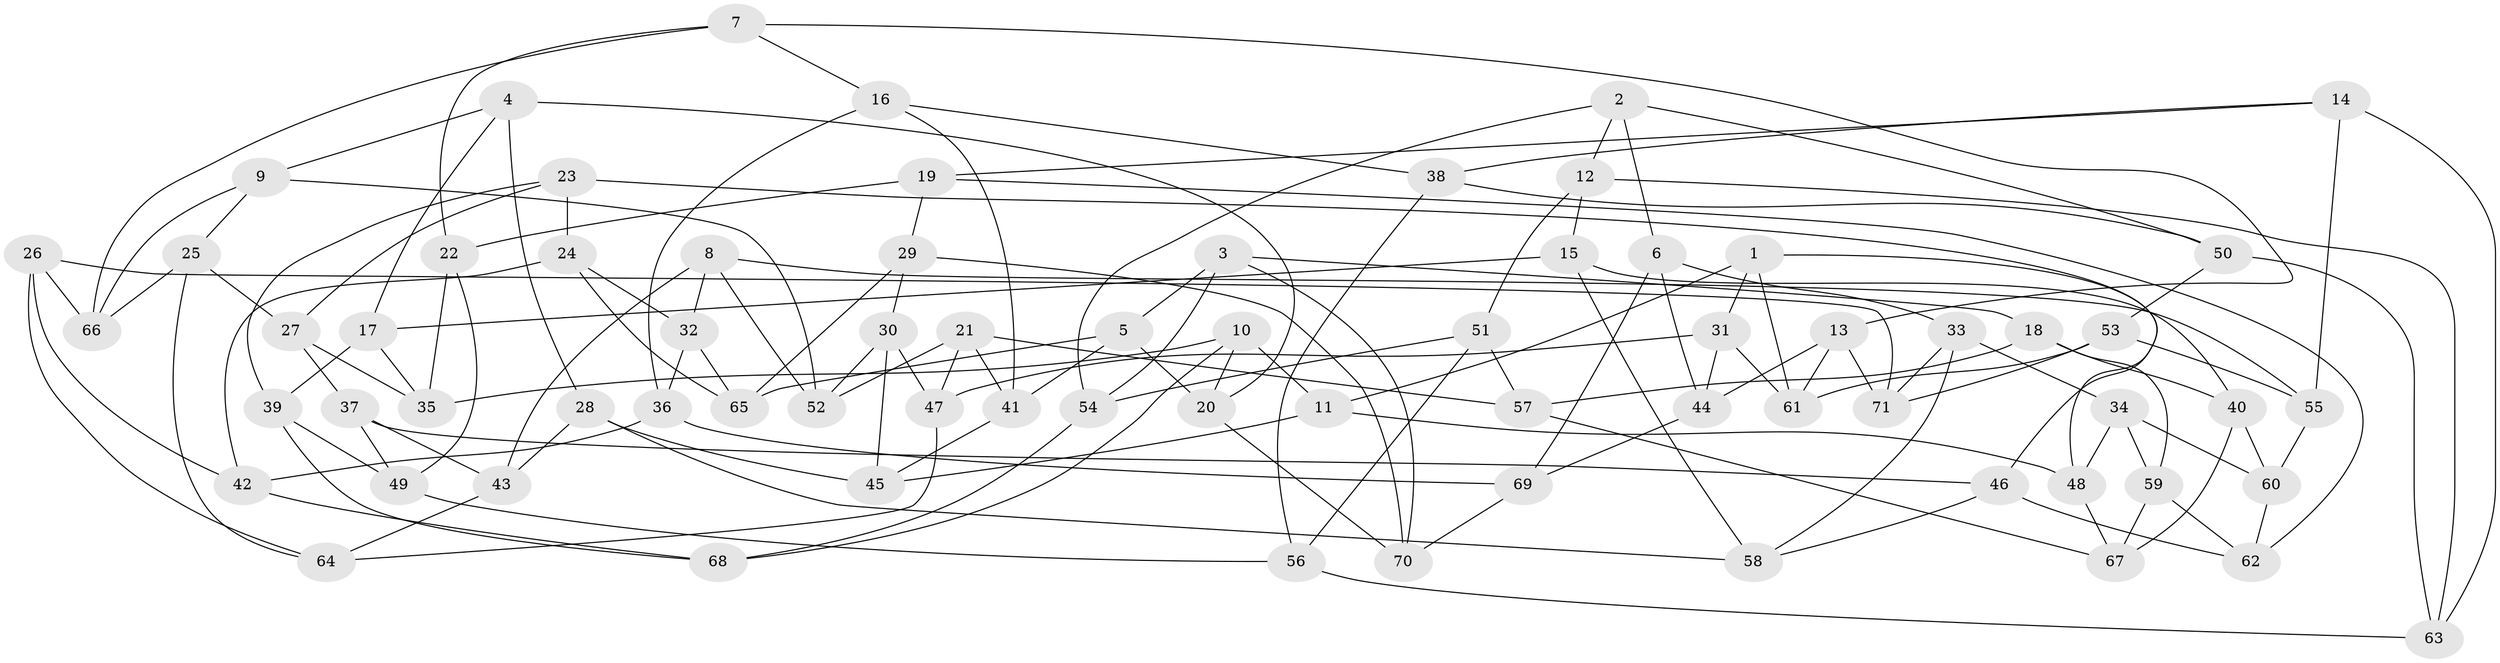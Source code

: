 // coarse degree distribution, {5: 0.2857142857142857, 6: 0.38095238095238093, 4: 0.2857142857142857, 3: 0.047619047619047616}
// Generated by graph-tools (version 1.1) at 2025/52/02/27/25 19:52:32]
// undirected, 71 vertices, 142 edges
graph export_dot {
graph [start="1"]
  node [color=gray90,style=filled];
  1;
  2;
  3;
  4;
  5;
  6;
  7;
  8;
  9;
  10;
  11;
  12;
  13;
  14;
  15;
  16;
  17;
  18;
  19;
  20;
  21;
  22;
  23;
  24;
  25;
  26;
  27;
  28;
  29;
  30;
  31;
  32;
  33;
  34;
  35;
  36;
  37;
  38;
  39;
  40;
  41;
  42;
  43;
  44;
  45;
  46;
  47;
  48;
  49;
  50;
  51;
  52;
  53;
  54;
  55;
  56;
  57;
  58;
  59;
  60;
  61;
  62;
  63;
  64;
  65;
  66;
  67;
  68;
  69;
  70;
  71;
  1 -- 48;
  1 -- 61;
  1 -- 31;
  1 -- 11;
  2 -- 54;
  2 -- 50;
  2 -- 6;
  2 -- 12;
  3 -- 54;
  3 -- 5;
  3 -- 70;
  3 -- 18;
  4 -- 9;
  4 -- 28;
  4 -- 20;
  4 -- 17;
  5 -- 41;
  5 -- 20;
  5 -- 65;
  6 -- 44;
  6 -- 33;
  6 -- 69;
  7 -- 66;
  7 -- 16;
  7 -- 22;
  7 -- 13;
  8 -- 52;
  8 -- 32;
  8 -- 43;
  8 -- 55;
  9 -- 52;
  9 -- 25;
  9 -- 66;
  10 -- 11;
  10 -- 68;
  10 -- 35;
  10 -- 20;
  11 -- 48;
  11 -- 45;
  12 -- 15;
  12 -- 63;
  12 -- 51;
  13 -- 61;
  13 -- 44;
  13 -- 71;
  14 -- 19;
  14 -- 63;
  14 -- 55;
  14 -- 38;
  15 -- 40;
  15 -- 58;
  15 -- 17;
  16 -- 36;
  16 -- 38;
  16 -- 41;
  17 -- 39;
  17 -- 35;
  18 -- 40;
  18 -- 57;
  18 -- 59;
  19 -- 29;
  19 -- 22;
  19 -- 62;
  20 -- 70;
  21 -- 47;
  21 -- 57;
  21 -- 41;
  21 -- 52;
  22 -- 35;
  22 -- 49;
  23 -- 39;
  23 -- 24;
  23 -- 27;
  23 -- 46;
  24 -- 65;
  24 -- 42;
  24 -- 32;
  25 -- 64;
  25 -- 27;
  25 -- 66;
  26 -- 66;
  26 -- 64;
  26 -- 71;
  26 -- 42;
  27 -- 37;
  27 -- 35;
  28 -- 43;
  28 -- 45;
  28 -- 58;
  29 -- 65;
  29 -- 70;
  29 -- 30;
  30 -- 47;
  30 -- 45;
  30 -- 52;
  31 -- 47;
  31 -- 61;
  31 -- 44;
  32 -- 36;
  32 -- 65;
  33 -- 71;
  33 -- 58;
  33 -- 34;
  34 -- 48;
  34 -- 60;
  34 -- 59;
  36 -- 69;
  36 -- 42;
  37 -- 43;
  37 -- 46;
  37 -- 49;
  38 -- 50;
  38 -- 56;
  39 -- 68;
  39 -- 49;
  40 -- 60;
  40 -- 67;
  41 -- 45;
  42 -- 68;
  43 -- 64;
  44 -- 69;
  46 -- 58;
  46 -- 62;
  47 -- 64;
  48 -- 67;
  49 -- 56;
  50 -- 63;
  50 -- 53;
  51 -- 57;
  51 -- 54;
  51 -- 56;
  53 -- 61;
  53 -- 71;
  53 -- 55;
  54 -- 68;
  55 -- 60;
  56 -- 63;
  57 -- 67;
  59 -- 67;
  59 -- 62;
  60 -- 62;
  69 -- 70;
}

